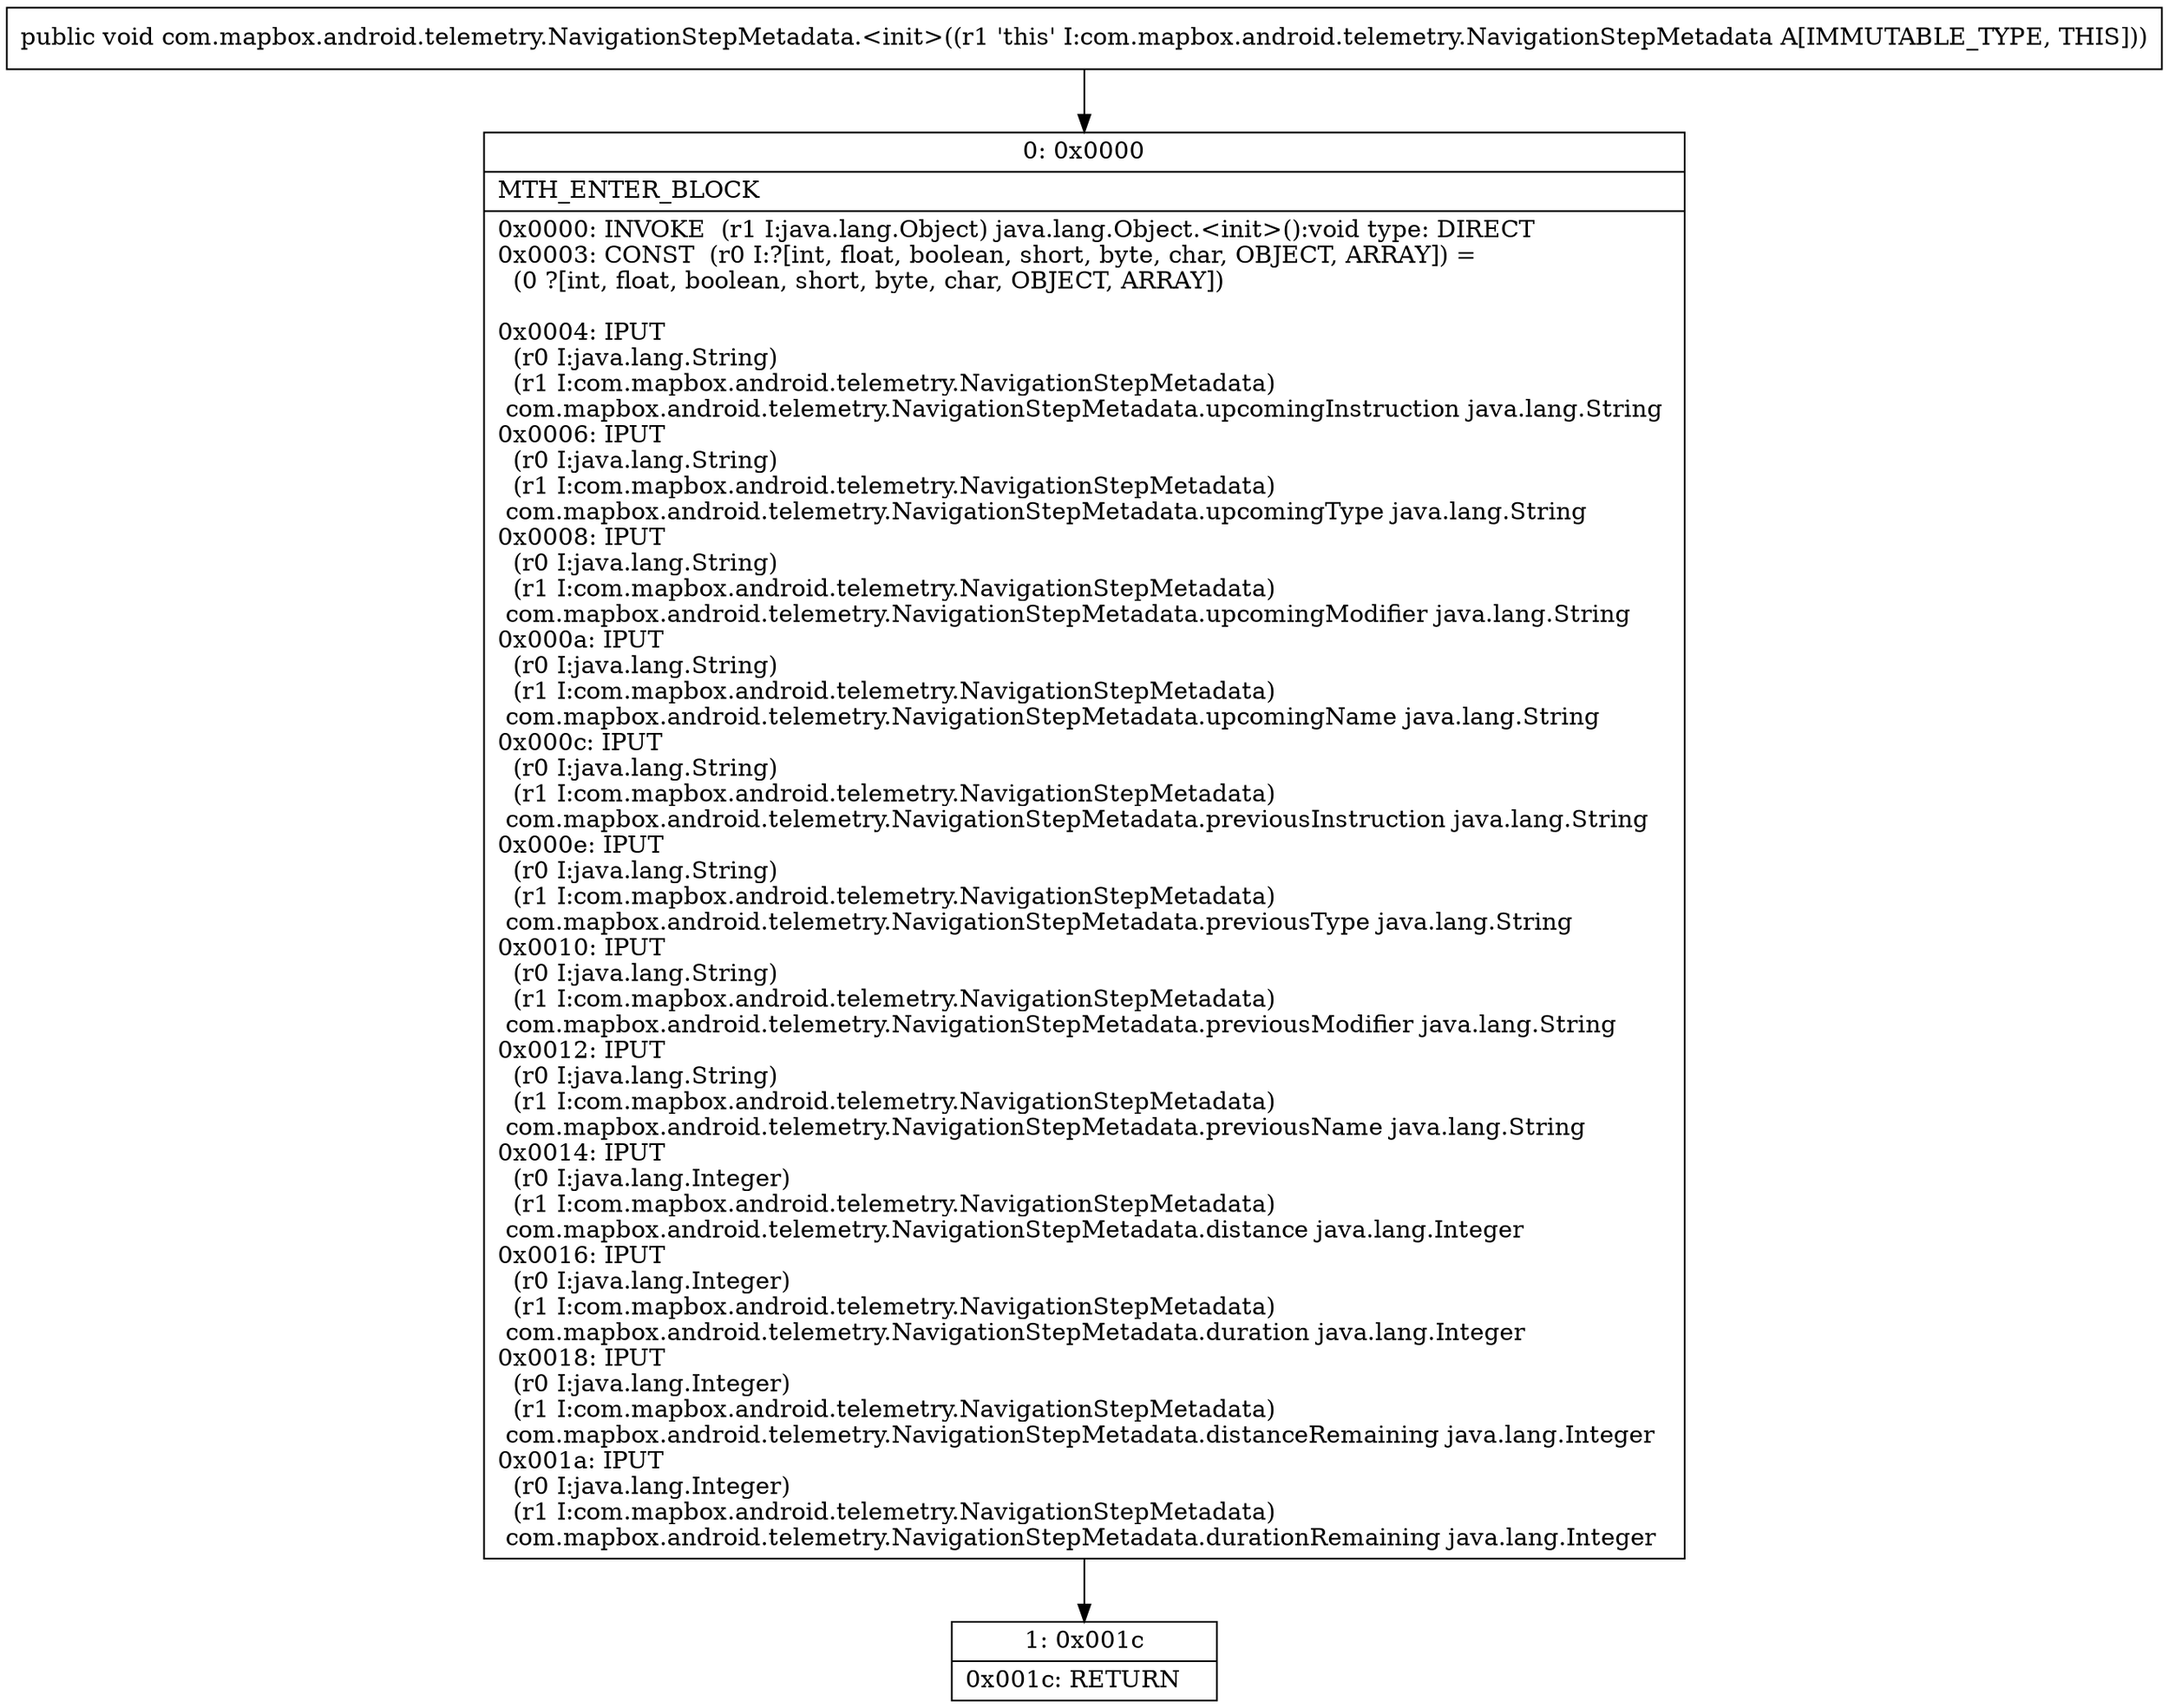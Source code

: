 digraph "CFG forcom.mapbox.android.telemetry.NavigationStepMetadata.\<init\>()V" {
Node_0 [shape=record,label="{0\:\ 0x0000|MTH_ENTER_BLOCK\l|0x0000: INVOKE  (r1 I:java.lang.Object) java.lang.Object.\<init\>():void type: DIRECT \l0x0003: CONST  (r0 I:?[int, float, boolean, short, byte, char, OBJECT, ARRAY]) = \l  (0 ?[int, float, boolean, short, byte, char, OBJECT, ARRAY])\l \l0x0004: IPUT  \l  (r0 I:java.lang.String)\l  (r1 I:com.mapbox.android.telemetry.NavigationStepMetadata)\l com.mapbox.android.telemetry.NavigationStepMetadata.upcomingInstruction java.lang.String \l0x0006: IPUT  \l  (r0 I:java.lang.String)\l  (r1 I:com.mapbox.android.telemetry.NavigationStepMetadata)\l com.mapbox.android.telemetry.NavigationStepMetadata.upcomingType java.lang.String \l0x0008: IPUT  \l  (r0 I:java.lang.String)\l  (r1 I:com.mapbox.android.telemetry.NavigationStepMetadata)\l com.mapbox.android.telemetry.NavigationStepMetadata.upcomingModifier java.lang.String \l0x000a: IPUT  \l  (r0 I:java.lang.String)\l  (r1 I:com.mapbox.android.telemetry.NavigationStepMetadata)\l com.mapbox.android.telemetry.NavigationStepMetadata.upcomingName java.lang.String \l0x000c: IPUT  \l  (r0 I:java.lang.String)\l  (r1 I:com.mapbox.android.telemetry.NavigationStepMetadata)\l com.mapbox.android.telemetry.NavigationStepMetadata.previousInstruction java.lang.String \l0x000e: IPUT  \l  (r0 I:java.lang.String)\l  (r1 I:com.mapbox.android.telemetry.NavigationStepMetadata)\l com.mapbox.android.telemetry.NavigationStepMetadata.previousType java.lang.String \l0x0010: IPUT  \l  (r0 I:java.lang.String)\l  (r1 I:com.mapbox.android.telemetry.NavigationStepMetadata)\l com.mapbox.android.telemetry.NavigationStepMetadata.previousModifier java.lang.String \l0x0012: IPUT  \l  (r0 I:java.lang.String)\l  (r1 I:com.mapbox.android.telemetry.NavigationStepMetadata)\l com.mapbox.android.telemetry.NavigationStepMetadata.previousName java.lang.String \l0x0014: IPUT  \l  (r0 I:java.lang.Integer)\l  (r1 I:com.mapbox.android.telemetry.NavigationStepMetadata)\l com.mapbox.android.telemetry.NavigationStepMetadata.distance java.lang.Integer \l0x0016: IPUT  \l  (r0 I:java.lang.Integer)\l  (r1 I:com.mapbox.android.telemetry.NavigationStepMetadata)\l com.mapbox.android.telemetry.NavigationStepMetadata.duration java.lang.Integer \l0x0018: IPUT  \l  (r0 I:java.lang.Integer)\l  (r1 I:com.mapbox.android.telemetry.NavigationStepMetadata)\l com.mapbox.android.telemetry.NavigationStepMetadata.distanceRemaining java.lang.Integer \l0x001a: IPUT  \l  (r0 I:java.lang.Integer)\l  (r1 I:com.mapbox.android.telemetry.NavigationStepMetadata)\l com.mapbox.android.telemetry.NavigationStepMetadata.durationRemaining java.lang.Integer \l}"];
Node_1 [shape=record,label="{1\:\ 0x001c|0x001c: RETURN   \l}"];
MethodNode[shape=record,label="{public void com.mapbox.android.telemetry.NavigationStepMetadata.\<init\>((r1 'this' I:com.mapbox.android.telemetry.NavigationStepMetadata A[IMMUTABLE_TYPE, THIS])) }"];
MethodNode -> Node_0;
Node_0 -> Node_1;
}

